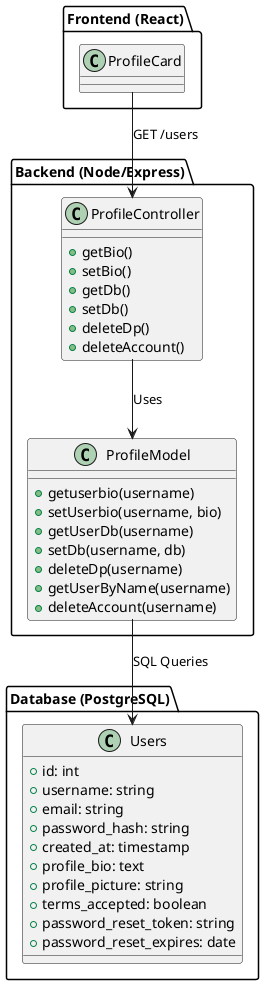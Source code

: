 @startuml
package "Frontend (React)" {
  class ProfileCard


}

package "Backend (Node/Express)" {
  class ProfileController {
    + getBio()
    + setBio()
    + getDb()
    + setDb()
    + deleteDp()
    + deleteAccount()
  }

  class ProfileModel {
    + getuserbio(username)
    + setUserbio(username, bio)
    + getUserDb(username)
    + setDb(username, db)
    + deleteDp(username)
    + getUserByName(username)
    + deleteAccount(username)
  }
}

package "Database (PostgreSQL)" {
  class Users {
    + id: int
    + username: string
    + email: string
    + password_hash: string
    + created_at: timestamp
    + profile_bio: text
    + profile_picture: string
    + terms_accepted: boolean
    + password_reset_token: string
    + password_reset_expires: date
  }
}

' Define relationships between frontend classes and backend controller
ProfileCard --> ProfileController : "GET /users"


' Define relationships between backend controller and database model
ProfileController --> ProfileModel : "Uses"
ProfileModel --> Users : "SQL Queries"
@enduml 